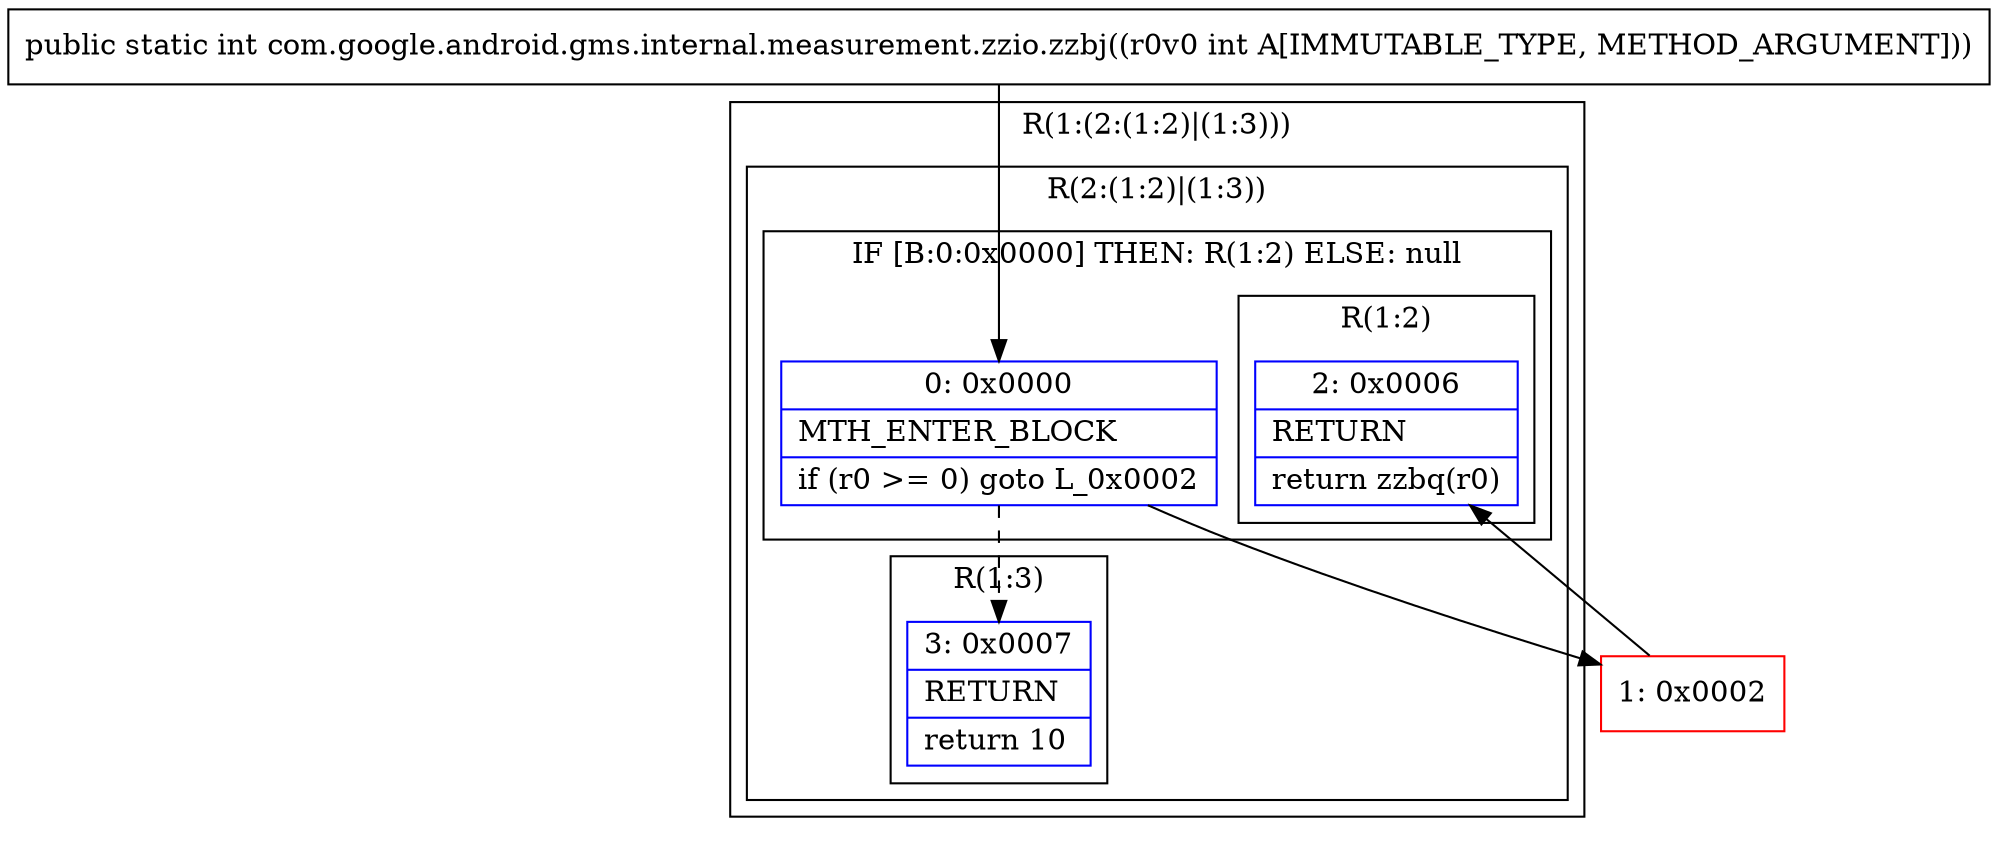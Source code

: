 digraph "CFG forcom.google.android.gms.internal.measurement.zzio.zzbj(I)I" {
subgraph cluster_Region_1311494431 {
label = "R(1:(2:(1:2)|(1:3)))";
node [shape=record,color=blue];
subgraph cluster_Region_420160309 {
label = "R(2:(1:2)|(1:3))";
node [shape=record,color=blue];
subgraph cluster_IfRegion_2124979743 {
label = "IF [B:0:0x0000] THEN: R(1:2) ELSE: null";
node [shape=record,color=blue];
Node_0 [shape=record,label="{0\:\ 0x0000|MTH_ENTER_BLOCK\l|if (r0 \>= 0) goto L_0x0002\l}"];
subgraph cluster_Region_1588742479 {
label = "R(1:2)";
node [shape=record,color=blue];
Node_2 [shape=record,label="{2\:\ 0x0006|RETURN\l|return zzbq(r0)\l}"];
}
}
subgraph cluster_Region_1308739759 {
label = "R(1:3)";
node [shape=record,color=blue];
Node_3 [shape=record,label="{3\:\ 0x0007|RETURN\l|return 10\l}"];
}
}
}
Node_1 [shape=record,color=red,label="{1\:\ 0x0002}"];
MethodNode[shape=record,label="{public static int com.google.android.gms.internal.measurement.zzio.zzbj((r0v0 int A[IMMUTABLE_TYPE, METHOD_ARGUMENT])) }"];
MethodNode -> Node_0;
Node_0 -> Node_1;
Node_0 -> Node_3[style=dashed];
Node_1 -> Node_2;
}

